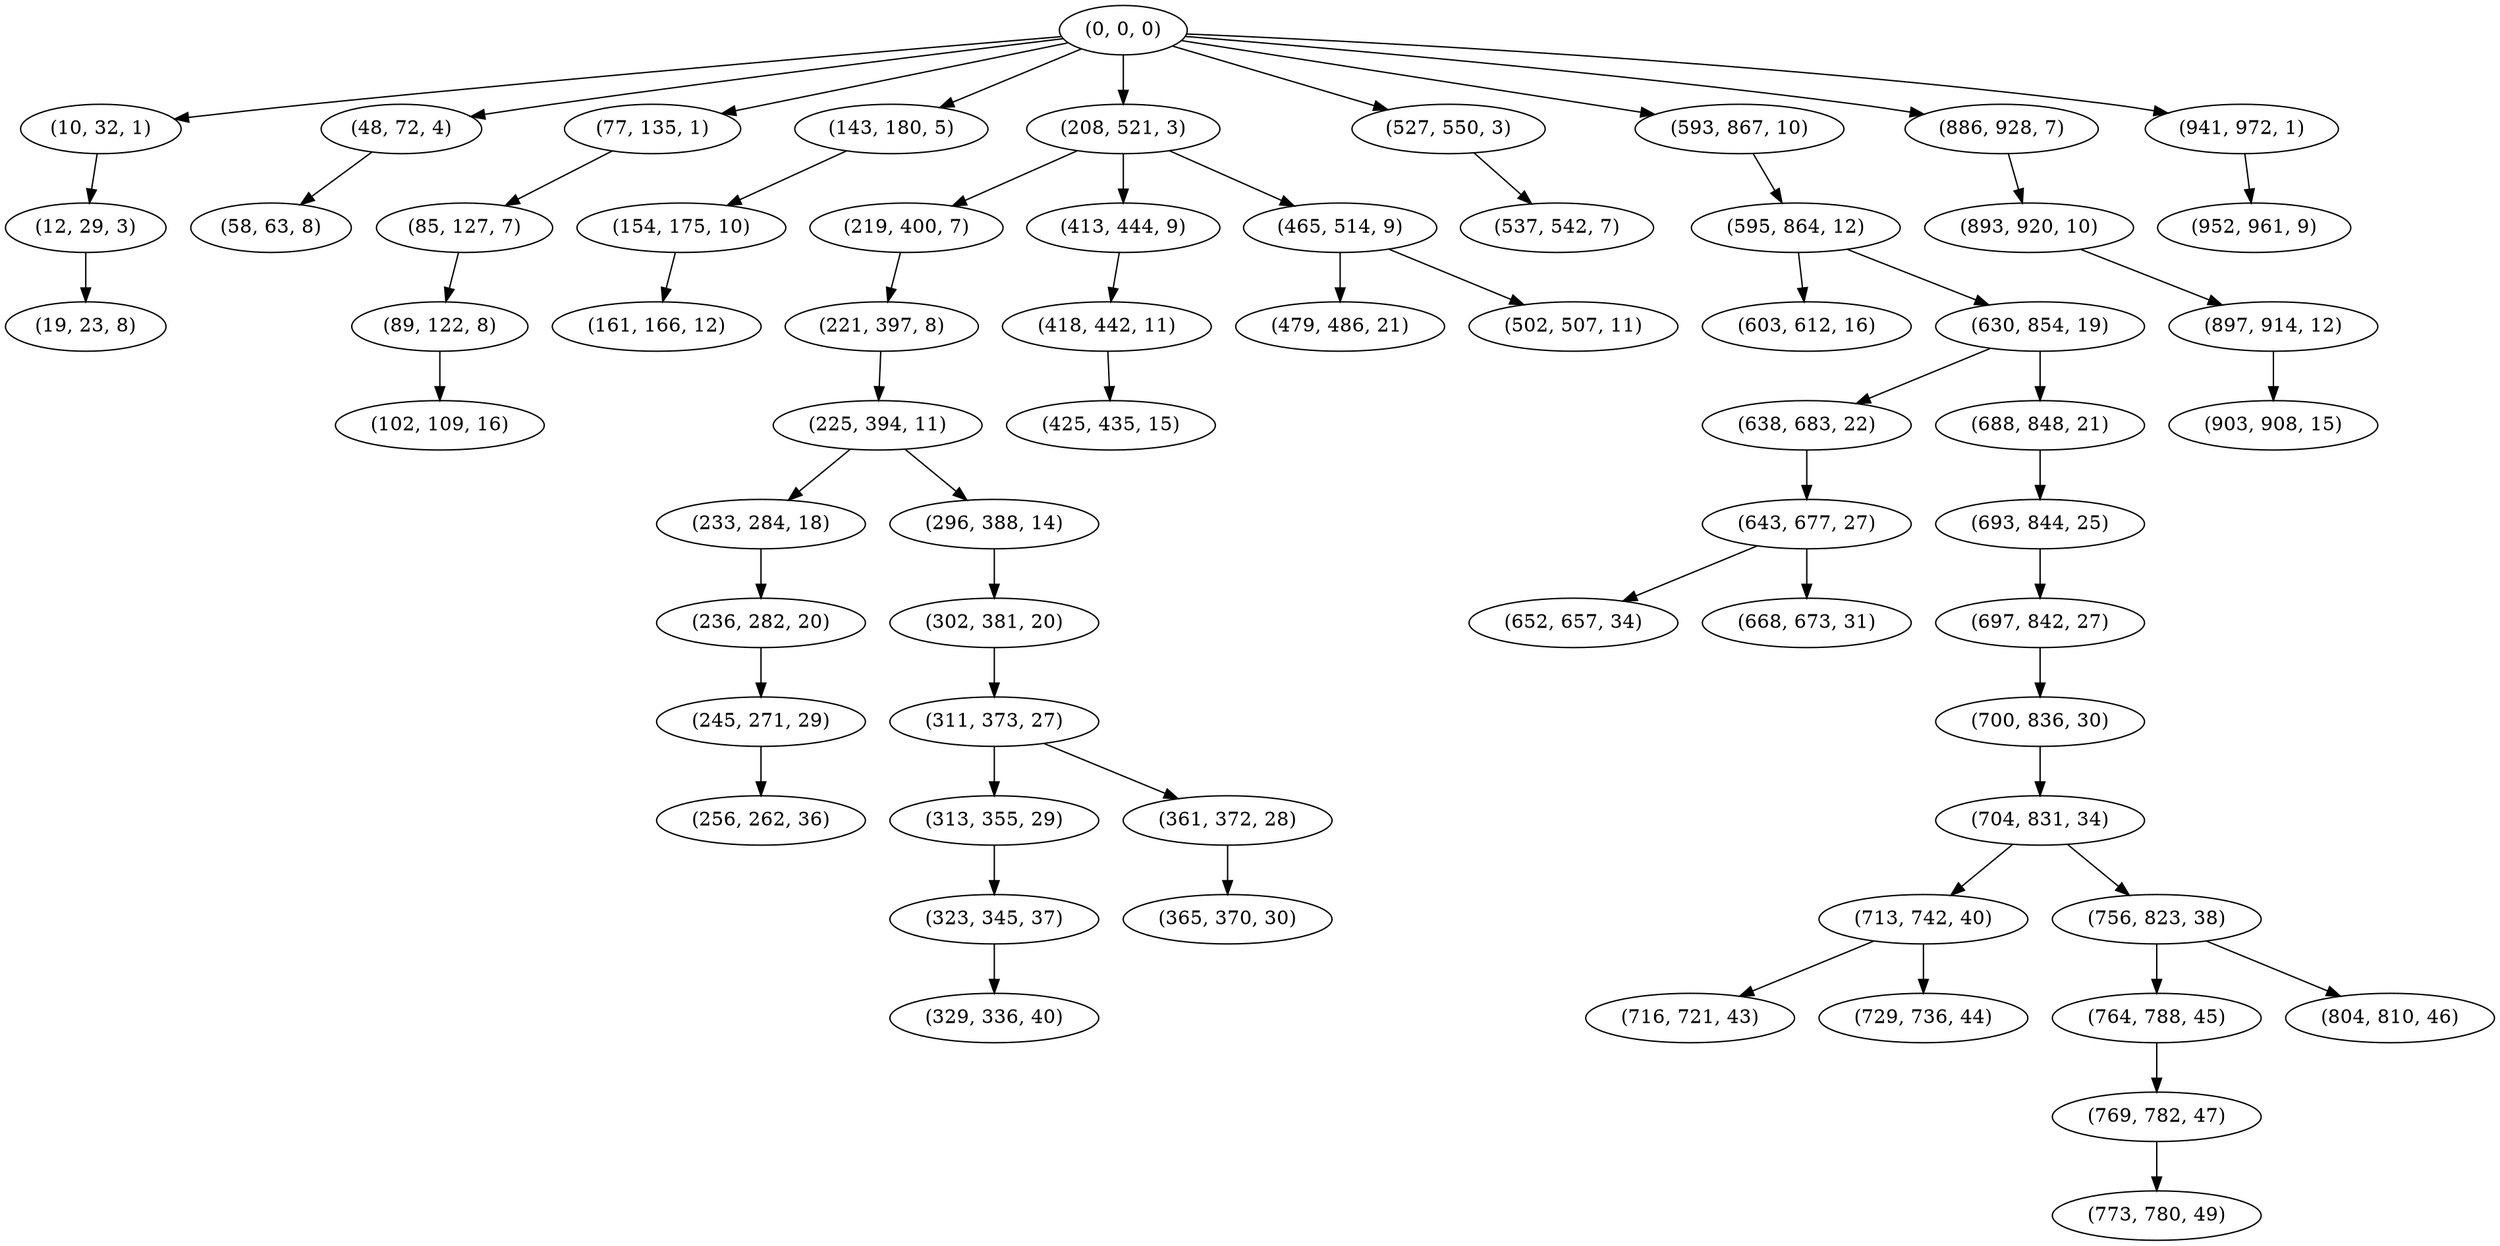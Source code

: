 digraph tree {
    "(0, 0, 0)";
    "(10, 32, 1)";
    "(12, 29, 3)";
    "(19, 23, 8)";
    "(48, 72, 4)";
    "(58, 63, 8)";
    "(77, 135, 1)";
    "(85, 127, 7)";
    "(89, 122, 8)";
    "(102, 109, 16)";
    "(143, 180, 5)";
    "(154, 175, 10)";
    "(161, 166, 12)";
    "(208, 521, 3)";
    "(219, 400, 7)";
    "(221, 397, 8)";
    "(225, 394, 11)";
    "(233, 284, 18)";
    "(236, 282, 20)";
    "(245, 271, 29)";
    "(256, 262, 36)";
    "(296, 388, 14)";
    "(302, 381, 20)";
    "(311, 373, 27)";
    "(313, 355, 29)";
    "(323, 345, 37)";
    "(329, 336, 40)";
    "(361, 372, 28)";
    "(365, 370, 30)";
    "(413, 444, 9)";
    "(418, 442, 11)";
    "(425, 435, 15)";
    "(465, 514, 9)";
    "(479, 486, 21)";
    "(502, 507, 11)";
    "(527, 550, 3)";
    "(537, 542, 7)";
    "(593, 867, 10)";
    "(595, 864, 12)";
    "(603, 612, 16)";
    "(630, 854, 19)";
    "(638, 683, 22)";
    "(643, 677, 27)";
    "(652, 657, 34)";
    "(668, 673, 31)";
    "(688, 848, 21)";
    "(693, 844, 25)";
    "(697, 842, 27)";
    "(700, 836, 30)";
    "(704, 831, 34)";
    "(713, 742, 40)";
    "(716, 721, 43)";
    "(729, 736, 44)";
    "(756, 823, 38)";
    "(764, 788, 45)";
    "(769, 782, 47)";
    "(773, 780, 49)";
    "(804, 810, 46)";
    "(886, 928, 7)";
    "(893, 920, 10)";
    "(897, 914, 12)";
    "(903, 908, 15)";
    "(941, 972, 1)";
    "(952, 961, 9)";
    "(0, 0, 0)" -> "(10, 32, 1)";
    "(0, 0, 0)" -> "(48, 72, 4)";
    "(0, 0, 0)" -> "(77, 135, 1)";
    "(0, 0, 0)" -> "(143, 180, 5)";
    "(0, 0, 0)" -> "(208, 521, 3)";
    "(0, 0, 0)" -> "(527, 550, 3)";
    "(0, 0, 0)" -> "(593, 867, 10)";
    "(0, 0, 0)" -> "(886, 928, 7)";
    "(0, 0, 0)" -> "(941, 972, 1)";
    "(10, 32, 1)" -> "(12, 29, 3)";
    "(12, 29, 3)" -> "(19, 23, 8)";
    "(48, 72, 4)" -> "(58, 63, 8)";
    "(77, 135, 1)" -> "(85, 127, 7)";
    "(85, 127, 7)" -> "(89, 122, 8)";
    "(89, 122, 8)" -> "(102, 109, 16)";
    "(143, 180, 5)" -> "(154, 175, 10)";
    "(154, 175, 10)" -> "(161, 166, 12)";
    "(208, 521, 3)" -> "(219, 400, 7)";
    "(208, 521, 3)" -> "(413, 444, 9)";
    "(208, 521, 3)" -> "(465, 514, 9)";
    "(219, 400, 7)" -> "(221, 397, 8)";
    "(221, 397, 8)" -> "(225, 394, 11)";
    "(225, 394, 11)" -> "(233, 284, 18)";
    "(225, 394, 11)" -> "(296, 388, 14)";
    "(233, 284, 18)" -> "(236, 282, 20)";
    "(236, 282, 20)" -> "(245, 271, 29)";
    "(245, 271, 29)" -> "(256, 262, 36)";
    "(296, 388, 14)" -> "(302, 381, 20)";
    "(302, 381, 20)" -> "(311, 373, 27)";
    "(311, 373, 27)" -> "(313, 355, 29)";
    "(311, 373, 27)" -> "(361, 372, 28)";
    "(313, 355, 29)" -> "(323, 345, 37)";
    "(323, 345, 37)" -> "(329, 336, 40)";
    "(361, 372, 28)" -> "(365, 370, 30)";
    "(413, 444, 9)" -> "(418, 442, 11)";
    "(418, 442, 11)" -> "(425, 435, 15)";
    "(465, 514, 9)" -> "(479, 486, 21)";
    "(465, 514, 9)" -> "(502, 507, 11)";
    "(527, 550, 3)" -> "(537, 542, 7)";
    "(593, 867, 10)" -> "(595, 864, 12)";
    "(595, 864, 12)" -> "(603, 612, 16)";
    "(595, 864, 12)" -> "(630, 854, 19)";
    "(630, 854, 19)" -> "(638, 683, 22)";
    "(630, 854, 19)" -> "(688, 848, 21)";
    "(638, 683, 22)" -> "(643, 677, 27)";
    "(643, 677, 27)" -> "(652, 657, 34)";
    "(643, 677, 27)" -> "(668, 673, 31)";
    "(688, 848, 21)" -> "(693, 844, 25)";
    "(693, 844, 25)" -> "(697, 842, 27)";
    "(697, 842, 27)" -> "(700, 836, 30)";
    "(700, 836, 30)" -> "(704, 831, 34)";
    "(704, 831, 34)" -> "(713, 742, 40)";
    "(704, 831, 34)" -> "(756, 823, 38)";
    "(713, 742, 40)" -> "(716, 721, 43)";
    "(713, 742, 40)" -> "(729, 736, 44)";
    "(756, 823, 38)" -> "(764, 788, 45)";
    "(756, 823, 38)" -> "(804, 810, 46)";
    "(764, 788, 45)" -> "(769, 782, 47)";
    "(769, 782, 47)" -> "(773, 780, 49)";
    "(886, 928, 7)" -> "(893, 920, 10)";
    "(893, 920, 10)" -> "(897, 914, 12)";
    "(897, 914, 12)" -> "(903, 908, 15)";
    "(941, 972, 1)" -> "(952, 961, 9)";
}
